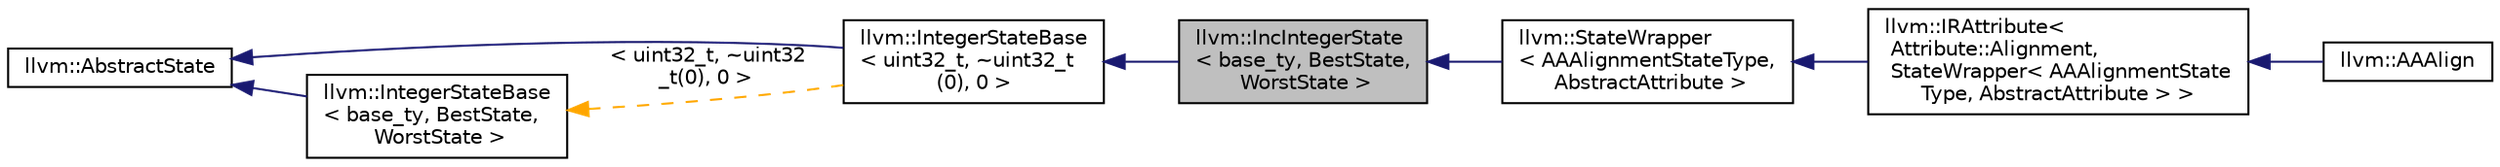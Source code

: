 digraph "llvm::IncIntegerState&lt; base_ty, BestState, WorstState &gt;"
{
 // LATEX_PDF_SIZE
  bgcolor="transparent";
  edge [fontname="Helvetica",fontsize="10",labelfontname="Helvetica",labelfontsize="10"];
  node [fontname="Helvetica",fontsize="10",shape=record];
  rankdir="LR";
  Node1 [label="llvm::IncIntegerState\l\< base_ty, BestState,\l WorstState \>",height=0.2,width=0.4,color="black", fillcolor="grey75", style="filled", fontcolor="black",tooltip="Specialization of the integer state for an increasing value, hence ~0u is the best state and 0 the wo..."];
  Node2 -> Node1 [dir="back",color="midnightblue",fontsize="10",style="solid",fontname="Helvetica"];
  Node2 [label="llvm::IntegerStateBase\l\< uint32_t, ~uint32_t\l(0), 0 \>",height=0.2,width=0.4,color="black",URL="$structllvm_1_1IntegerStateBase.html",tooltip=" "];
  Node3 -> Node2 [dir="back",color="midnightblue",fontsize="10",style="solid",fontname="Helvetica"];
  Node3 [label="llvm::AbstractState",height=0.2,width=0.4,color="black",URL="$structllvm_1_1AbstractState.html",tooltip="An interface to query the internal state of an abstract attribute."];
  Node4 -> Node2 [dir="back",color="orange",fontsize="10",style="dashed",label=" \< uint32_t, ~uint32\l_t(0), 0 \>" ,fontname="Helvetica"];
  Node4 [label="llvm::IntegerStateBase\l\< base_ty, BestState,\l WorstState \>",height=0.2,width=0.4,color="black",URL="$structllvm_1_1IntegerStateBase.html",tooltip="Simple state with integers encoding."];
  Node3 -> Node4 [dir="back",color="midnightblue",fontsize="10",style="solid",fontname="Helvetica"];
  Node1 -> Node5 [dir="back",color="midnightblue",fontsize="10",style="solid",fontname="Helvetica"];
  Node5 [label="llvm::StateWrapper\l\< AAAlignmentStateType,\l AbstractAttribute \>",height=0.2,width=0.4,color="black",URL="$structllvm_1_1StateWrapper.html",tooltip=" "];
  Node5 -> Node6 [dir="back",color="midnightblue",fontsize="10",style="solid",fontname="Helvetica"];
  Node6 [label="llvm::IRAttribute\<\l Attribute::Alignment,\l StateWrapper\< AAAlignmentState\lType, AbstractAttribute \> \>",height=0.2,width=0.4,color="black",URL="$structllvm_1_1IRAttribute.html",tooltip=" "];
  Node6 -> Node7 [dir="back",color="midnightblue",fontsize="10",style="solid",fontname="Helvetica"];
  Node7 [label="llvm::AAAlign",height=0.2,width=0.4,color="black",URL="$structllvm_1_1AAAlign.html",tooltip="An abstract interface for all align attributes."];
}

